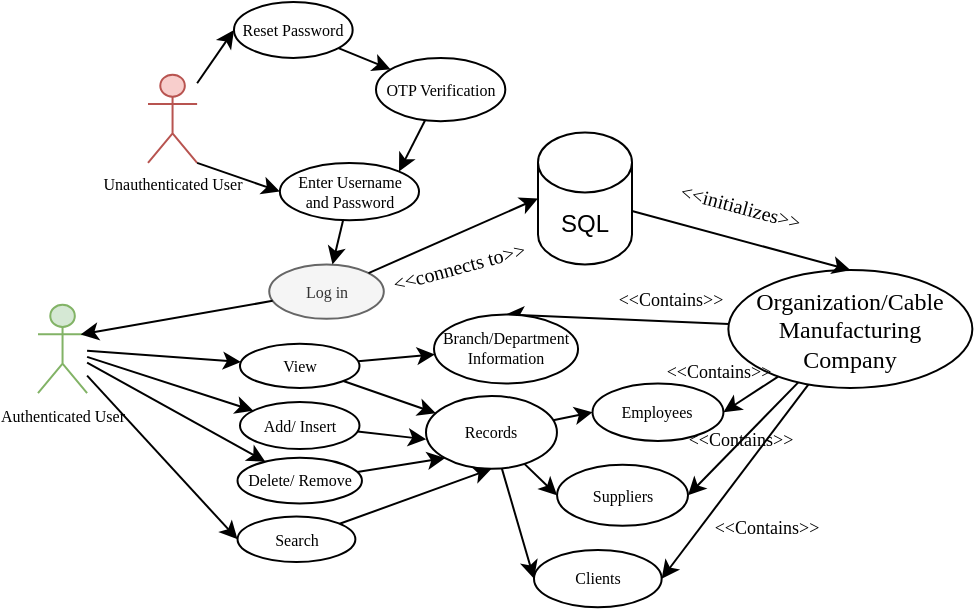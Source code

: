 <mxfile version="23.1.6" type="github">
  <diagram name="Page-1" id="0GnyyhhpeGBDEnFavClY">
    <mxGraphModel dx="1164" dy="625" grid="0" gridSize="10" guides="1" tooltips="1" connect="1" arrows="1" fold="1" page="1" pageScale="1" pageWidth="827" pageHeight="1169" math="1" shadow="0">
      <root>
        <mxCell id="0" />
        <mxCell id="1" parent="0" />
        <mxCell id="DuUEmoPa-BshUh8_0xZm-67" style="rounded=0;orthogonalLoop=1;jettySize=auto;html=1;entryX=0.5;entryY=0;entryDx=0;entryDy=0;" edge="1" parent="1" source="DuUEmoPa-BshUh8_0xZm-66" target="DuUEmoPa-BshUh8_0xZm-40">
          <mxGeometry relative="1" as="geometry" />
        </mxCell>
        <mxCell id="DuUEmoPa-BshUh8_0xZm-69" style="rounded=0;orthogonalLoop=1;jettySize=auto;html=1;entryX=1;entryY=0.5;entryDx=0;entryDy=0;" edge="1" parent="1" source="DuUEmoPa-BshUh8_0xZm-66" target="DuUEmoPa-BshUh8_0xZm-43">
          <mxGeometry relative="1" as="geometry" />
        </mxCell>
        <mxCell id="DuUEmoPa-BshUh8_0xZm-70" style="rounded=0;orthogonalLoop=1;jettySize=auto;html=1;entryX=1;entryY=0.5;entryDx=0;entryDy=0;" edge="1" parent="1" source="DuUEmoPa-BshUh8_0xZm-66" target="DuUEmoPa-BshUh8_0xZm-42">
          <mxGeometry relative="1" as="geometry" />
        </mxCell>
        <mxCell id="DuUEmoPa-BshUh8_0xZm-71" style="rounded=0;orthogonalLoop=1;jettySize=auto;html=1;entryX=1;entryY=0.5;entryDx=0;entryDy=0;" edge="1" parent="1" source="DuUEmoPa-BshUh8_0xZm-66" target="DuUEmoPa-BshUh8_0xZm-41">
          <mxGeometry relative="1" as="geometry" />
        </mxCell>
        <mxCell id="DuUEmoPa-BshUh8_0xZm-66" value="&lt;font face=&quot;Times New Roman&quot;&gt;Organization/Cable Manufacturing Company&lt;/font&gt;" style="ellipse;whiteSpace=wrap;html=1;" vertex="1" parent="1">
          <mxGeometry x="488.18" y="261" width="122" height="59" as="geometry" />
        </mxCell>
        <mxCell id="DuUEmoPa-BshUh8_0xZm-17" value="Enter Username &lt;br style=&quot;font-size: 8px;&quot;&gt;and Password" style="ellipse;whiteSpace=wrap;html=1;fontSize=8;fontFamily=Times New Roman;" vertex="1" parent="1">
          <mxGeometry x="263.938" y="207.455" width="69.565" height="28.683" as="geometry" />
        </mxCell>
        <mxCell id="DuUEmoPa-BshUh8_0xZm-20" value="Log in" style="ellipse;whiteSpace=wrap;html=1;fontSize=8;fontFamily=Times New Roman;fillColor=#f5f5f5;fontColor=#333333;strokeColor=#666666;" vertex="1" parent="1">
          <mxGeometry x="258.618" y="258.201" width="57.289" height="27.212" as="geometry" />
        </mxCell>
        <mxCell id="DuUEmoPa-BshUh8_0xZm-32" style="rounded=0;orthogonalLoop=1;jettySize=auto;html=1;fontSize=8;fontFamily=Times New Roman;" edge="1" parent="1" source="DuUEmoPa-BshUh8_0xZm-17" target="DuUEmoPa-BshUh8_0xZm-20">
          <mxGeometry relative="1" as="geometry" />
        </mxCell>
        <mxCell id="DuUEmoPa-BshUh8_0xZm-21" value="Reset Password" style="ellipse;whiteSpace=wrap;html=1;fontSize=8;fontFamily=Times New Roman;" vertex="1" parent="1">
          <mxGeometry x="240.995" y="127" width="59.335" height="27.947" as="geometry" />
        </mxCell>
        <mxCell id="DuUEmoPa-BshUh8_0xZm-30" style="rounded=0;orthogonalLoop=1;jettySize=auto;html=1;entryX=1;entryY=0;entryDx=0;entryDy=0;fontSize=8;fontFamily=Times New Roman;" edge="1" parent="1" source="DuUEmoPa-BshUh8_0xZm-28" target="DuUEmoPa-BshUh8_0xZm-17">
          <mxGeometry relative="1" as="geometry" />
        </mxCell>
        <mxCell id="DuUEmoPa-BshUh8_0xZm-28" value="OTP Verification" style="ellipse;whiteSpace=wrap;html=1;fontSize=8;fontFamily=Times New Roman;" vertex="1" parent="1">
          <mxGeometry x="312.0" y="154.95" width="64.654" height="31.624" as="geometry" />
        </mxCell>
        <mxCell id="DuUEmoPa-BshUh8_0xZm-29" value="" style="rounded=0;orthogonalLoop=1;jettySize=auto;html=1;fontSize=8;fontFamily=Times New Roman;" edge="1" parent="1" source="DuUEmoPa-BshUh8_0xZm-21" target="DuUEmoPa-BshUh8_0xZm-28">
          <mxGeometry relative="1" as="geometry" />
        </mxCell>
        <mxCell id="DuUEmoPa-BshUh8_0xZm-35" value="Authenticated User" style="shape=umlActor;verticalLabelPosition=bottom;verticalAlign=top;html=1;fontSize=8;fontFamily=Times New Roman;fillColor=#d5e8d4;strokeColor=#82b366;" vertex="1" parent="1">
          <mxGeometry x="143" y="278.423" width="24.552" height="44.127" as="geometry" />
        </mxCell>
        <mxCell id="DuUEmoPa-BshUh8_0xZm-36" value="Unauthenticated User" style="shape=umlActor;verticalLabelPosition=bottom;verticalAlign=top;html=1;fontSize=8;fontFamily=Times New Roman;fillColor=#f8cecc;strokeColor=#b85450;" vertex="1" parent="1">
          <mxGeometry x="198.002" y="163.324" width="24.552" height="44.127" as="geometry" />
        </mxCell>
        <mxCell id="DuUEmoPa-BshUh8_0xZm-22" style="rounded=0;orthogonalLoop=1;jettySize=auto;html=1;entryX=0;entryY=0.5;entryDx=0;entryDy=0;fontSize=8;fontFamily=Times New Roman;exitX=1;exitY=1;exitDx=0;exitDy=0;exitPerimeter=0;" edge="1" parent="1" source="DuUEmoPa-BshUh8_0xZm-36" target="DuUEmoPa-BshUh8_0xZm-17">
          <mxGeometry relative="1" as="geometry">
            <mxPoint x="158.363" y="169.947" as="sourcePoint" />
          </mxGeometry>
        </mxCell>
        <mxCell id="DuUEmoPa-BshUh8_0xZm-26" style="rounded=0;orthogonalLoop=1;jettySize=auto;html=1;entryX=0;entryY=0.5;entryDx=0;entryDy=0;fontSize=8;fontFamily=Times New Roman;" edge="1" parent="1" source="DuUEmoPa-BshUh8_0xZm-36" target="DuUEmoPa-BshUh8_0xZm-21">
          <mxGeometry relative="1" as="geometry">
            <mxPoint x="148.542" y="156.813" as="sourcePoint" />
          </mxGeometry>
        </mxCell>
        <mxCell id="DuUEmoPa-BshUh8_0xZm-38" style="rounded=0;orthogonalLoop=1;jettySize=auto;html=1;entryX=0.869;entryY=0.336;entryDx=0;entryDy=0;entryPerimeter=0;fontSize=8;fontFamily=Times New Roman;" edge="1" parent="1" source="DuUEmoPa-BshUh8_0xZm-20" target="DuUEmoPa-BshUh8_0xZm-35">
          <mxGeometry relative="1" as="geometry" />
        </mxCell>
        <mxCell id="DuUEmoPa-BshUh8_0xZm-39" value="View" style="ellipse;whiteSpace=wrap;html=1;fontSize=8;fontFamily=Times New Roman;" vertex="1" parent="1">
          <mxGeometry x="243.996" y="297.934" width="59.744" height="22.063" as="geometry" />
        </mxCell>
        <mxCell id="DuUEmoPa-BshUh8_0xZm-46" style="rounded=0;orthogonalLoop=1;jettySize=auto;html=1;fontSize=8;" edge="1" parent="1" source="DuUEmoPa-BshUh8_0xZm-35" target="DuUEmoPa-BshUh8_0xZm-39">
          <mxGeometry relative="1" as="geometry" />
        </mxCell>
        <mxCell id="DuUEmoPa-BshUh8_0xZm-40" value="Branch/Department&lt;br style=&quot;font-size: 8px;&quot;&gt;Information" style="ellipse;whiteSpace=wrap;html=1;fontSize=8;fontFamily=Times New Roman;" vertex="1" parent="1">
          <mxGeometry x="341.004" y="283.207" width="72.02" height="34.566" as="geometry" />
        </mxCell>
        <mxCell id="DuUEmoPa-BshUh8_0xZm-54" style="rounded=0;orthogonalLoop=1;jettySize=auto;html=1;fontSize=8;" edge="1" parent="1" source="DuUEmoPa-BshUh8_0xZm-39" target="DuUEmoPa-BshUh8_0xZm-40">
          <mxGeometry relative="1" as="geometry" />
        </mxCell>
        <mxCell id="DuUEmoPa-BshUh8_0xZm-41" value="Employees" style="ellipse;whiteSpace=wrap;html=1;fontSize=8;fontFamily=Times New Roman;" vertex="1" parent="1">
          <mxGeometry x="420.254" y="317.772" width="65.473" height="28.683" as="geometry" />
        </mxCell>
        <mxCell id="DuUEmoPa-BshUh8_0xZm-42" value="Suppliers" style="ellipse;whiteSpace=wrap;html=1;fontSize=8;fontFamily=Times New Roman;" vertex="1" parent="1">
          <mxGeometry x="402.527" y="358.383" width="65.473" height="30.521" as="geometry" />
        </mxCell>
        <mxCell id="DuUEmoPa-BshUh8_0xZm-43" value="Clients" style="ellipse;whiteSpace=wrap;html=1;fontSize=8;fontFamily=Times New Roman;" vertex="1" parent="1">
          <mxGeometry x="390.996" y="400.997" width="63.836" height="28.683" as="geometry" />
        </mxCell>
        <mxCell id="DuUEmoPa-BshUh8_0xZm-48" style="rounded=0;orthogonalLoop=1;jettySize=auto;html=1;entryX=0;entryY=0.5;entryDx=0;entryDy=0;fontSize=8;" edge="1" parent="1" source="DuUEmoPa-BshUh8_0xZm-44" target="DuUEmoPa-BshUh8_0xZm-41">
          <mxGeometry relative="1" as="geometry" />
        </mxCell>
        <mxCell id="DuUEmoPa-BshUh8_0xZm-52" style="rounded=0;orthogonalLoop=1;jettySize=auto;html=1;entryX=0;entryY=0.5;entryDx=0;entryDy=0;fontSize=8;" edge="1" parent="1" source="DuUEmoPa-BshUh8_0xZm-44" target="DuUEmoPa-BshUh8_0xZm-42">
          <mxGeometry relative="1" as="geometry" />
        </mxCell>
        <mxCell id="DuUEmoPa-BshUh8_0xZm-53" style="rounded=0;orthogonalLoop=1;jettySize=auto;html=1;entryX=0;entryY=0.5;entryDx=0;entryDy=0;fontSize=8;" edge="1" parent="1" source="DuUEmoPa-BshUh8_0xZm-44" target="DuUEmoPa-BshUh8_0xZm-43">
          <mxGeometry relative="1" as="geometry" />
        </mxCell>
        <mxCell id="DuUEmoPa-BshUh8_0xZm-44" value="Records" style="ellipse;whiteSpace=wrap;html=1;fontSize=8;fontFamily=Times New Roman;" vertex="1" parent="1">
          <mxGeometry x="337.005" y="324.002" width="65.473" height="36.405" as="geometry" />
        </mxCell>
        <mxCell id="DuUEmoPa-BshUh8_0xZm-47" style="rounded=0;orthogonalLoop=1;jettySize=auto;html=1;fontSize=8;" edge="1" parent="1" source="DuUEmoPa-BshUh8_0xZm-39" target="DuUEmoPa-BshUh8_0xZm-44">
          <mxGeometry relative="1" as="geometry" />
        </mxCell>
        <mxCell id="DuUEmoPa-BshUh8_0xZm-55" value="Add/ Insert" style="ellipse;whiteSpace=wrap;html=1;fontSize=8;fontFamily=Times New Roman;" vertex="1" parent="1">
          <mxGeometry x="243.996" y="326.998" width="59.744" height="23.534" as="geometry" />
        </mxCell>
        <mxCell id="DuUEmoPa-BshUh8_0xZm-57" style="rounded=0;orthogonalLoop=1;jettySize=auto;html=1;fontSize=8;" edge="1" parent="1" source="DuUEmoPa-BshUh8_0xZm-35" target="DuUEmoPa-BshUh8_0xZm-55">
          <mxGeometry relative="1" as="geometry" />
        </mxCell>
        <mxCell id="DuUEmoPa-BshUh8_0xZm-60" style="rounded=0;orthogonalLoop=1;jettySize=auto;html=1;entryX=0;entryY=1;entryDx=0;entryDy=0;fontSize=8;" edge="1" parent="1" source="DuUEmoPa-BshUh8_0xZm-56" target="DuUEmoPa-BshUh8_0xZm-44">
          <mxGeometry relative="1" as="geometry" />
        </mxCell>
        <mxCell id="DuUEmoPa-BshUh8_0xZm-56" value="Delete/ Remove" style="ellipse;whiteSpace=wrap;html=1;fontSize=8;fontFamily=Times New Roman;" vertex="1" parent="1">
          <mxGeometry x="242.768" y="354.915" width="62.199" height="22.799" as="geometry" />
        </mxCell>
        <mxCell id="DuUEmoPa-BshUh8_0xZm-58" style="rounded=0;orthogonalLoop=1;jettySize=auto;html=1;fontSize=8;" edge="1" parent="1" source="DuUEmoPa-BshUh8_0xZm-35" target="DuUEmoPa-BshUh8_0xZm-56">
          <mxGeometry relative="1" as="geometry" />
        </mxCell>
        <mxCell id="DuUEmoPa-BshUh8_0xZm-59" style="rounded=0;orthogonalLoop=1;jettySize=auto;html=1;entryX=0.001;entryY=0.595;entryDx=0;entryDy=0;entryPerimeter=0;fontSize=8;" edge="1" parent="1" source="DuUEmoPa-BshUh8_0xZm-55" target="DuUEmoPa-BshUh8_0xZm-44">
          <mxGeometry relative="1" as="geometry" />
        </mxCell>
        <mxCell id="DuUEmoPa-BshUh8_0xZm-63" style="rounded=0;orthogonalLoop=1;jettySize=auto;html=1;entryX=0.5;entryY=1;entryDx=0;entryDy=0;fontSize=8;" edge="1" parent="1" source="DuUEmoPa-BshUh8_0xZm-61" target="DuUEmoPa-BshUh8_0xZm-44">
          <mxGeometry relative="1" as="geometry" />
        </mxCell>
        <mxCell id="DuUEmoPa-BshUh8_0xZm-61" value="Search" style="ellipse;whiteSpace=wrap;html=1;fontSize=8;fontFamily=Times New Roman;" vertex="1" parent="1">
          <mxGeometry x="242.768" y="384.247" width="58.925" height="22.799" as="geometry" />
        </mxCell>
        <mxCell id="DuUEmoPa-BshUh8_0xZm-62" style="rounded=0;orthogonalLoop=1;jettySize=auto;html=1;entryX=0;entryY=0.5;entryDx=0;entryDy=0;fontSize=8;" edge="1" parent="1" source="DuUEmoPa-BshUh8_0xZm-35" target="DuUEmoPa-BshUh8_0xZm-61">
          <mxGeometry relative="1" as="geometry" />
        </mxCell>
        <mxCell id="DuUEmoPa-BshUh8_0xZm-72" value="&lt;font style=&quot;font-size: 9px;&quot; face=&quot;Times New Roman&quot;&gt;&amp;lt;&amp;lt;Contains&amp;gt;&amp;gt;&lt;/font&gt;" style="text;html=1;align=center;verticalAlign=middle;whiteSpace=wrap;rounded=0;" vertex="1" parent="1">
          <mxGeometry x="432.98" y="261" width="52.75" height="27" as="geometry" />
        </mxCell>
        <mxCell id="DuUEmoPa-BshUh8_0xZm-73" value="&lt;font style=&quot;font-size: 9px;&quot; face=&quot;Times New Roman&quot;&gt;&amp;lt;&amp;lt;Contains&amp;gt;&amp;gt;&lt;/font&gt;" style="text;html=1;align=center;verticalAlign=middle;whiteSpace=wrap;rounded=0;" vertex="1" parent="1">
          <mxGeometry x="457" y="297" width="52.75" height="27" as="geometry" />
        </mxCell>
        <mxCell id="DuUEmoPa-BshUh8_0xZm-74" value="&lt;font style=&quot;font-size: 9px;&quot; face=&quot;Times New Roman&quot;&gt;&amp;lt;&amp;lt;Contains&amp;gt;&amp;gt;&lt;/font&gt;" style="text;html=1;align=center;verticalAlign=middle;whiteSpace=wrap;rounded=0;" vertex="1" parent="1">
          <mxGeometry x="468" y="331.38" width="52.75" height="27" as="geometry" />
        </mxCell>
        <mxCell id="DuUEmoPa-BshUh8_0xZm-75" value="&lt;font style=&quot;font-size: 9px;&quot; face=&quot;Times New Roman&quot;&gt;&amp;lt;&amp;lt;Contains&amp;gt;&amp;gt;&lt;/font&gt;" style="text;html=1;align=center;verticalAlign=middle;whiteSpace=wrap;rounded=0;rotation=0;" vertex="1" parent="1">
          <mxGeometry x="483.09" y="366" width="49" height="46.62" as="geometry" />
        </mxCell>
        <mxCell id="DuUEmoPa-BshUh8_0xZm-81" style="rounded=0;orthogonalLoop=1;jettySize=auto;html=1;entryX=0.5;entryY=0;entryDx=0;entryDy=0;" edge="1" parent="1" source="DuUEmoPa-BshUh8_0xZm-79" target="DuUEmoPa-BshUh8_0xZm-66">
          <mxGeometry relative="1" as="geometry" />
        </mxCell>
        <mxCell id="DuUEmoPa-BshUh8_0xZm-79" value="SQL" style="shape=cylinder3;whiteSpace=wrap;html=1;boundedLbl=1;backgroundOutline=1;size=15;" vertex="1" parent="1">
          <mxGeometry x="393" y="192.2" width="47" height="66" as="geometry" />
        </mxCell>
        <mxCell id="DuUEmoPa-BshUh8_0xZm-80" style="rounded=0;orthogonalLoop=1;jettySize=auto;html=1;entryX=0;entryY=0.5;entryDx=0;entryDy=0;entryPerimeter=0;" edge="1" parent="1" source="DuUEmoPa-BshUh8_0xZm-20" target="DuUEmoPa-BshUh8_0xZm-79">
          <mxGeometry relative="1" as="geometry" />
        </mxCell>
        <mxCell id="DuUEmoPa-BshUh8_0xZm-82" value="&lt;font style=&quot;font-size: 10px;&quot; face=&quot;Times New Roman&quot;&gt;&amp;lt;&amp;lt;connects to&amp;gt;&amp;gt;&lt;/font&gt;" style="text;html=1;align=center;verticalAlign=middle;whiteSpace=wrap;rounded=0;rotation=-15;" vertex="1" parent="1">
          <mxGeometry x="315.91" y="244" width="75.09" height="30" as="geometry" />
        </mxCell>
        <mxCell id="DuUEmoPa-BshUh8_0xZm-83" value="&lt;font style=&quot;font-size: 10px;&quot; face=&quot;Times New Roman&quot;&gt;&amp;lt;&amp;lt;initializes&amp;gt;&amp;gt;&lt;/font&gt;" style="text;html=1;align=center;verticalAlign=middle;whiteSpace=wrap;rounded=0;rotation=15;" vertex="1" parent="1">
          <mxGeometry x="457" y="214" width="75.09" height="30" as="geometry" />
        </mxCell>
      </root>
    </mxGraphModel>
  </diagram>
</mxfile>
